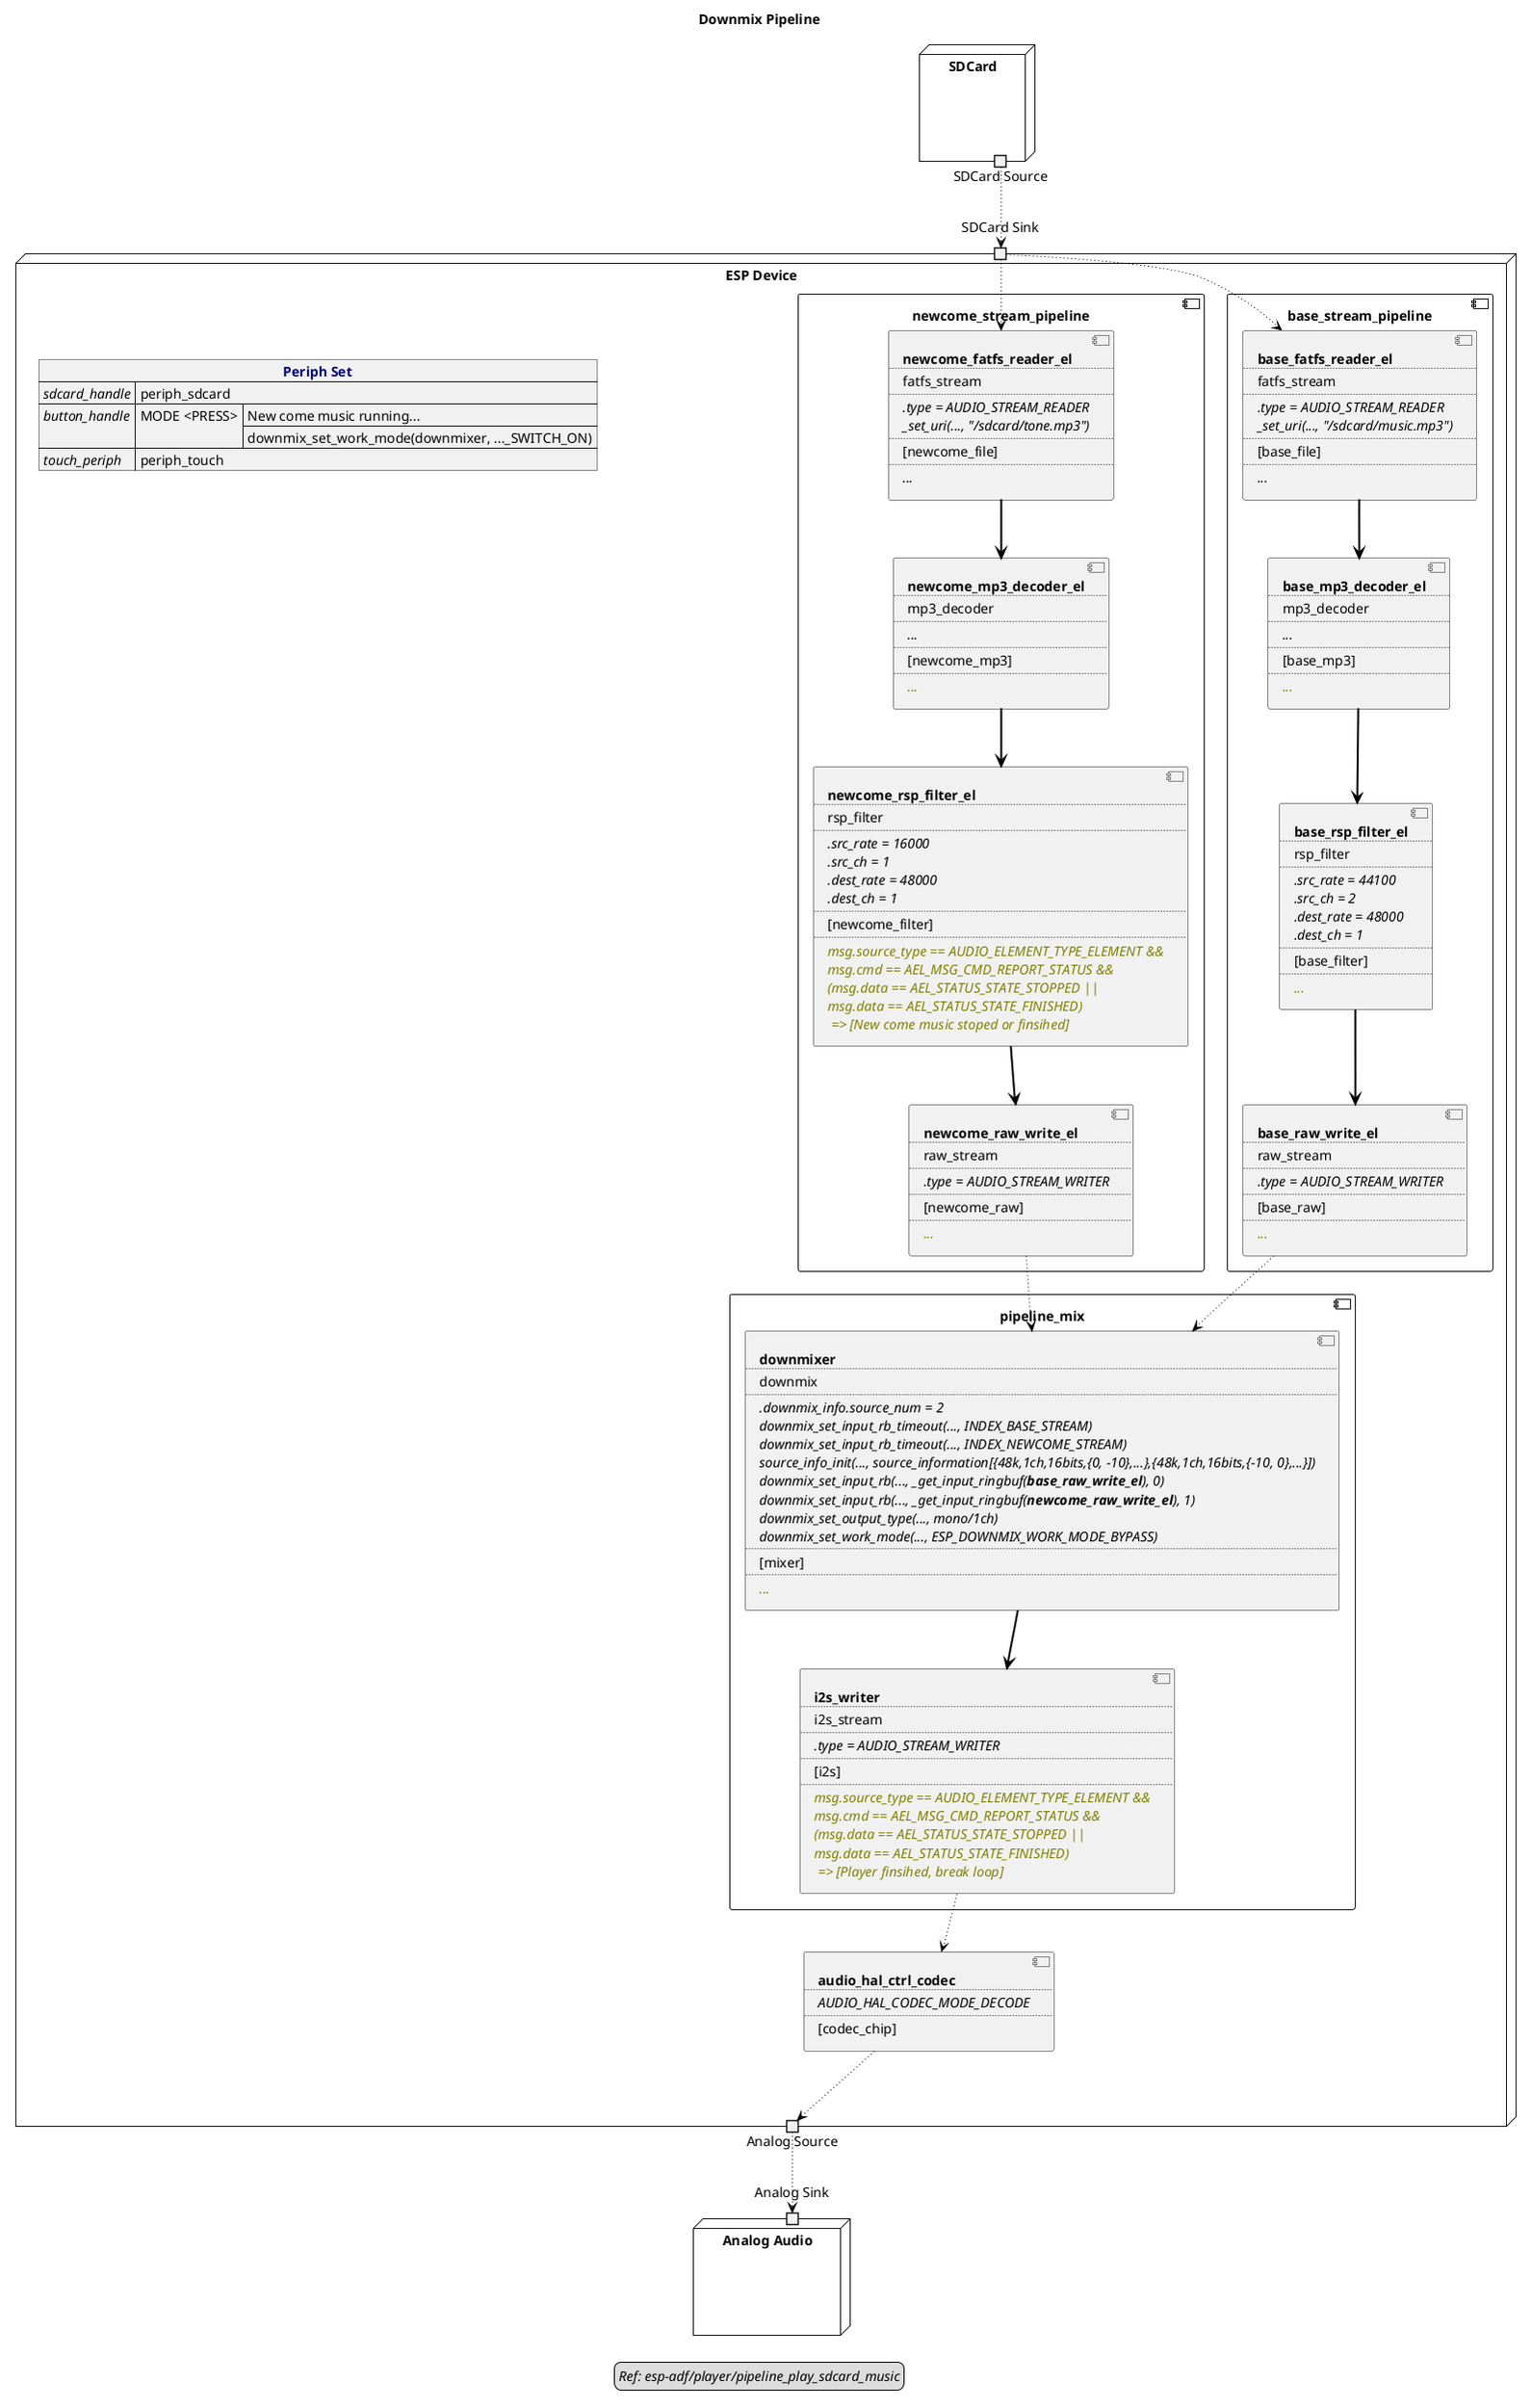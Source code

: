 ﻿@startuml downmix_pipeline
title Downmix Pipeline
allowmixing

legend
//Ref: esp-adf/player/pipeline_play_sdcard_music//
end legend

node "SDCard" as SDCard {
    portout "SDCard Source" as SdcardSource
}

node "ESP Device" as ESPDevice {

    json "<b><color navy>Periph Set" as periph_set {
        "<i>sdcard_handle" : "periph_sdcard",
        "<i>button_handle" : {
            "MODE <PRESS>" : ["New come music running...",
            "downmix_set_work_mode(downmixer, ..._SWITCH_ON)"]
        },
        "<i>touch_periph" : "periph_touch"
    }

    portin "SDCard Sink" as SdcardSink

    component "base_stream_pipeline" as base_stream_pipeline {
        component base_fatfs_reader_el [
            <b>base_fatfs_reader_el
            ....
            fatfs_stream
            ....
            <i>.type = AUDIO_STREAM_READER
            <i>_set_uri(..., "/sdcard/music.mp3")
            ....
            [base_file]
            ....
            <i>...
        ]

        component base_mp3_decoder_el [
            <b>base_mp3_decoder_el
            ....
            mp3_decoder
            ....
            <i>...
            ....
            [base_mp3]
            ....
            <i><color olive>...
        ]

        component base_rsp_filter_el [
            <b>base_rsp_filter_el
            ....
            rsp_filter
            ....
            <i>.src_rate = 44100
            <i>.src_ch = 2
            <i>.dest_rate = 48000
            <i>.dest_ch = 1
            ....
            [base_filter]
            ....
            <i><color olive>...
        ]

        component base_raw_write_el [
            <b>base_raw_write_el
            ....
            raw_stream
            ....
            <i>.type = AUDIO_STREAM_WRITER
            ....
            [base_raw]
            ....
            <i><color olive>...
        ]
    }

     component "newcome_stream_pipeline" as newcome_stream_pipeline {
        component newcome_fatfs_reader_el [
            <b>newcome_fatfs_reader_el
            ....
            fatfs_stream
            ....
            <i>.type = AUDIO_STREAM_READER
            <i>_set_uri(..., "/sdcard/tone.mp3")
            ....
            [newcome_file]
            ....
            <i>...
        ]

        component newcome_mp3_decoder_el [
            <b>newcome_mp3_decoder_el
            ....
            mp3_decoder
            ....
            <i>...
            ....
            [newcome_mp3]
            ....
            <i><color olive>...
        ]

        component newcome_rsp_filter_el [
            <b>newcome_rsp_filter_el
            ....
            rsp_filter
            ....
            <i>.src_rate = 16000
            <i>.src_ch = 1
            <i>.dest_rate = 48000
            <i>.dest_ch = 1
            ....
            [newcome_filter]
            ....
            <i><color olive>msg.source_type == AUDIO_ELEMENT_TYPE_ELEMENT &&
            <i><color olive>msg.cmd == AEL_MSG_CMD_REPORT_STATUS &&
            <i><color olive>(msg.data == AEL_STATUS_STATE_STOPPED ||
            <i><color olive>msg.data == AEL_STATUS_STATE_FINISHED)
            <i><color olive> => [New come music stoped or finsihed]
        ]

        component newcome_raw_write_el [
            <b>newcome_raw_write_el
            ....
            raw_stream
            ....
            <i>.type = AUDIO_STREAM_WRITER
            ....
            [newcome_raw]
            ....
            <i><color olive>...
        ]
     }

    component "pipeline_mix" as pipeline_mix {        
        component downmixer [
            <b>downmixer
            ....
            downmix
            ....
            <i>.downmix_info.source_num = 2
            <i>downmix_set_input_rb_timeout(..., INDEX_BASE_STREAM)
            <i>downmix_set_input_rb_timeout(..., INDEX_NEWCOME_STREAM)
            <i>source_info_init(..., source_information[{48k,1ch,16bits,{0, -10},...},{48k,1ch,16bits,{-10, 0},...}])
            <i>downmix_set_input_rb(..., _get_input_ringbuf(**base_raw_write_el**), 0)
            <i>downmix_set_input_rb(..., _get_input_ringbuf(**newcome_raw_write_el**), 1)
            <i>downmix_set_output_type(..., mono/1ch)
            <i>downmix_set_work_mode(..., ESP_DOWNMIX_WORK_MODE_BYPASS)
            ....
            [mixer]
            ....
            <i><color olive>...
        ]

        component i2s_writer [
            <b>i2s_writer
            ....
            i2s_stream
            ....
            <i>.type = AUDIO_STREAM_WRITER
            ....
            [i2s]
            ....
            <i><color olive>msg.source_type == AUDIO_ELEMENT_TYPE_ELEMENT &&
            <i><color olive>msg.cmd == AEL_MSG_CMD_REPORT_STATUS &&
            <i><color olive>(msg.data == AEL_STATUS_STATE_STOPPED ||
            <i><color olive>msg.data == AEL_STATUS_STATE_FINISHED)
            <i><color olive> => [Player finsihed, break loop]
        ]
    }

    component HALCodec [
        <b>audio_hal_ctrl_codec
        ....
        <i>AUDIO_HAL_CODEC_MODE_DECODE
        ....
        [codec_chip]
    ]

    portout "Analog Source" as AnalogSource
} 

node "Analog Audio" as AnalogAudio  {
    portin "Analog Sink" as AnalogSink
}

SdcardSource --> SdcardSink     #line:black;line.dotted;text:black

'base_stream_pipeline
SdcardSink          --> base_fatfs_reader_el    #line:black;line.dotted;text:black
base_fatfs_reader_el--> base_mp3_decoder_el     #line:black;line.bold;text:black
base_mp3_decoder_el --> base_rsp_filter_el      #line:black;line.bold;text:black
base_rsp_filter_el  --> base_raw_write_el       #line:black;line.bold;text:black

'newcome_stream_pipeline
SdcardSink             --> newcome_fatfs_reader_el    #line:black;line.dotted;text:black
newcome_fatfs_reader_el--> newcome_mp3_decoder_el     #line:black;line.bold;text:black
newcome_mp3_decoder_el --> newcome_rsp_filter_el      #line:black;line.bold;text:black
newcome_rsp_filter_el  --> newcome_raw_write_el       #line:black;line.bold;text:black

'pipeline_mix
base_raw_write_el    --> downmixer  #line:black;line.dotted;text:black
newcome_raw_write_el --> downmixer  #line:black;line.dotted;text:black
downmixer   --> i2s_writer       #line:black;line.bold;text:black
i2s_writer  --> HALCodec         #line:black;line.dotted;text:black
HALCodec    --> AnalogSource     #line:black;line.dotted;text:black

'analog
AnalogSource --> AnalogSink     #line:black;line.dotted;text:black

@enduml
